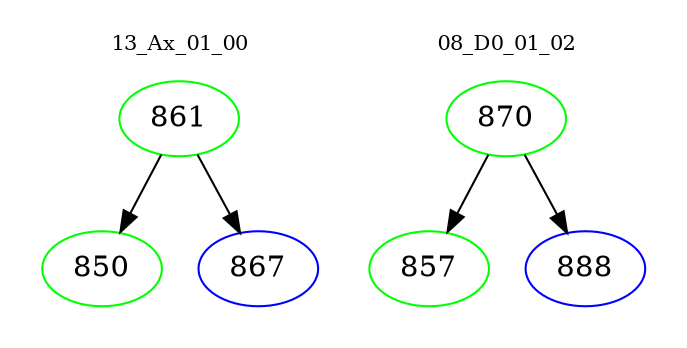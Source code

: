 digraph{
subgraph cluster_0 {
color = white
label = "13_Ax_01_00";
fontsize=10;
T0_861 [label="861", color="green"]
T0_861 -> T0_850 [color="black"]
T0_850 [label="850", color="green"]
T0_861 -> T0_867 [color="black"]
T0_867 [label="867", color="blue"]
}
subgraph cluster_1 {
color = white
label = "08_D0_01_02";
fontsize=10;
T1_870 [label="870", color="green"]
T1_870 -> T1_857 [color="black"]
T1_857 [label="857", color="green"]
T1_870 -> T1_888 [color="black"]
T1_888 [label="888", color="blue"]
}
}
